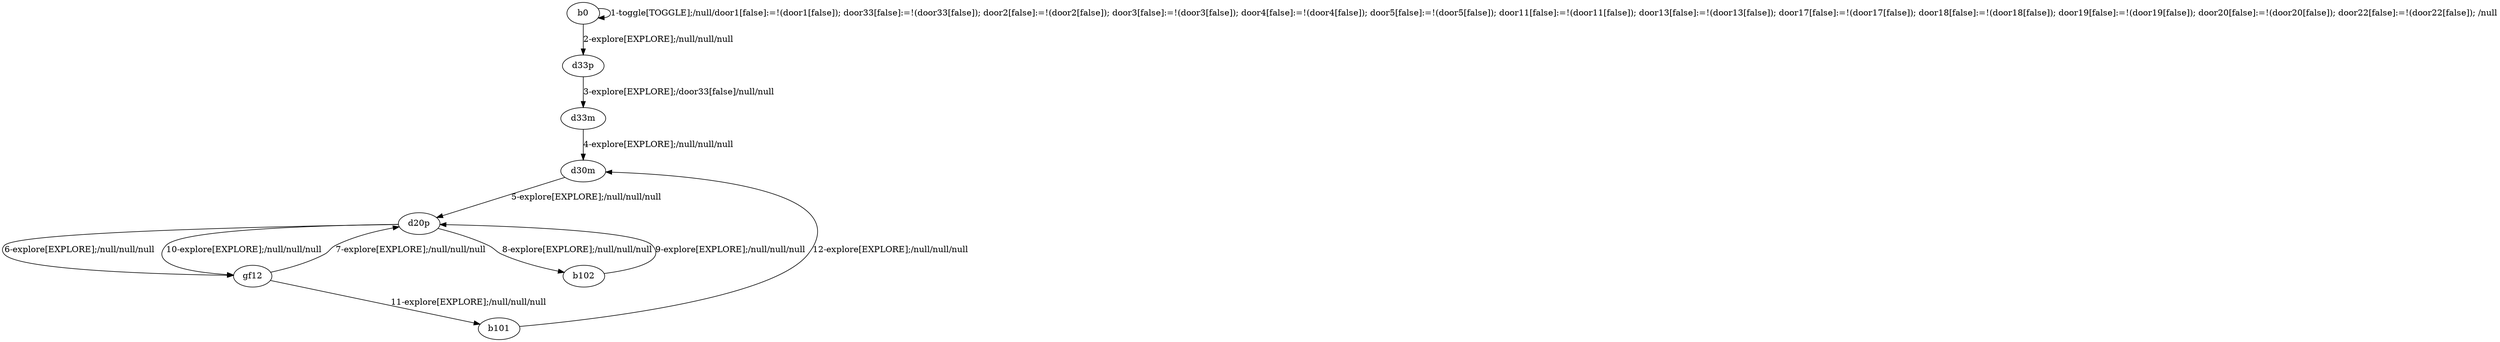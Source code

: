 # Total number of goals covered by this test: 1
# gf12 --> b101

digraph g {
"b0" -> "b0" [label = "1-toggle[TOGGLE];/null/door1[false]:=!(door1[false]); door33[false]:=!(door33[false]); door2[false]:=!(door2[false]); door3[false]:=!(door3[false]); door4[false]:=!(door4[false]); door5[false]:=!(door5[false]); door11[false]:=!(door11[false]); door13[false]:=!(door13[false]); door17[false]:=!(door17[false]); door18[false]:=!(door18[false]); door19[false]:=!(door19[false]); door20[false]:=!(door20[false]); door22[false]:=!(door22[false]); /null"];
"b0" -> "d33p" [label = "2-explore[EXPLORE];/null/null/null"];
"d33p" -> "d33m" [label = "3-explore[EXPLORE];/door33[false]/null/null"];
"d33m" -> "d30m" [label = "4-explore[EXPLORE];/null/null/null"];
"d30m" -> "d20p" [label = "5-explore[EXPLORE];/null/null/null"];
"d20p" -> "gf12" [label = "6-explore[EXPLORE];/null/null/null"];
"gf12" -> "d20p" [label = "7-explore[EXPLORE];/null/null/null"];
"d20p" -> "b102" [label = "8-explore[EXPLORE];/null/null/null"];
"b102" -> "d20p" [label = "9-explore[EXPLORE];/null/null/null"];
"d20p" -> "gf12" [label = "10-explore[EXPLORE];/null/null/null"];
"gf12" -> "b101" [label = "11-explore[EXPLORE];/null/null/null"];
"b101" -> "d30m" [label = "12-explore[EXPLORE];/null/null/null"];
}